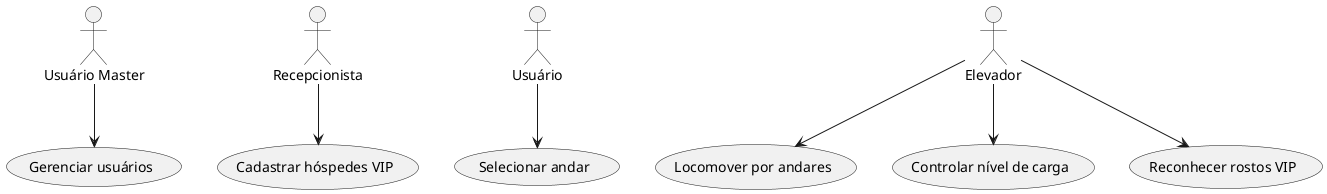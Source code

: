 @startuml
actor :Usuário Master: as UM
actor :Recepcionista: as Re
actor :Usuário: as UC
actor :Elevador: as Eleve
UM --> (Gerenciar usuários)
UC --> (Selecionar andar)
Eleve --> (Locomover por andares)
Eleve --> (Controlar nível de carga)
Eleve --> (Reconhecer rostos VIP)
Re --> (Cadastrar hóspedes VIP)


@enduml